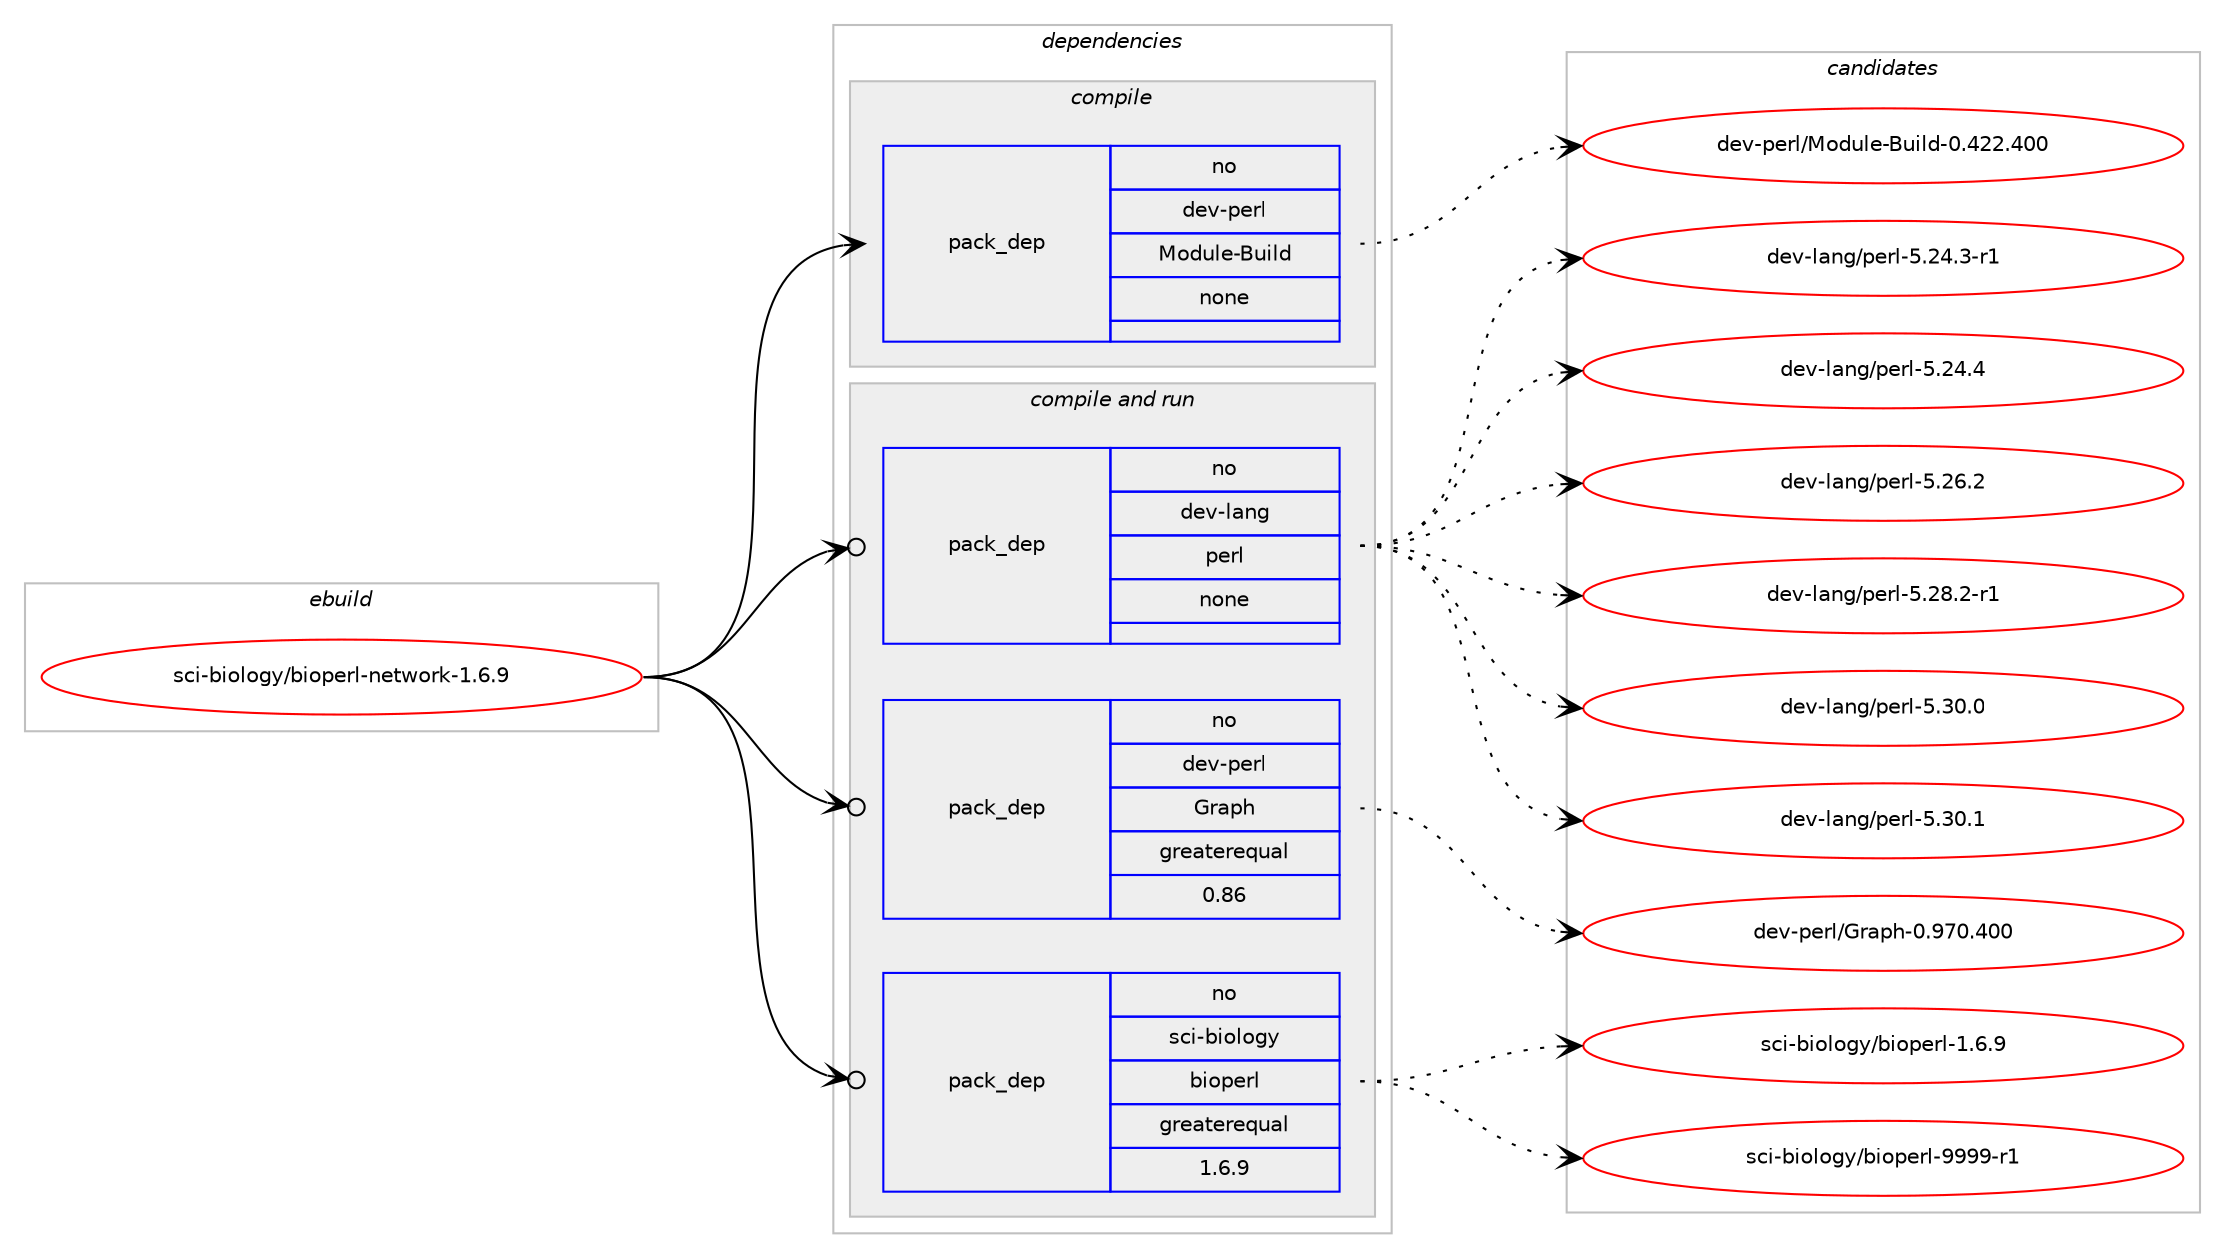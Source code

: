 digraph prolog {

# *************
# Graph options
# *************

newrank=true;
concentrate=true;
compound=true;
graph [rankdir=LR,fontname=Helvetica,fontsize=10,ranksep=1.5];#, ranksep=2.5, nodesep=0.2];
edge  [arrowhead=vee];
node  [fontname=Helvetica,fontsize=10];

# **********
# The ebuild
# **********

subgraph cluster_leftcol {
color=gray;
rank=same;
label=<<i>ebuild</i>>;
id [label="sci-biology/bioperl-network-1.6.9", color=red, width=4, href="../sci-biology/bioperl-network-1.6.9.svg"];
}

# ****************
# The dependencies
# ****************

subgraph cluster_midcol {
color=gray;
label=<<i>dependencies</i>>;
subgraph cluster_compile {
fillcolor="#eeeeee";
style=filled;
label=<<i>compile</i>>;
subgraph pack628191 {
dependency849798 [label=<<TABLE BORDER="0" CELLBORDER="1" CELLSPACING="0" CELLPADDING="4" WIDTH="220"><TR><TD ROWSPAN="6" CELLPADDING="30">pack_dep</TD></TR><TR><TD WIDTH="110">no</TD></TR><TR><TD>dev-perl</TD></TR><TR><TD>Module-Build</TD></TR><TR><TD>none</TD></TR><TR><TD></TD></TR></TABLE>>, shape=none, color=blue];
}
id:e -> dependency849798:w [weight=20,style="solid",arrowhead="vee"];
}
subgraph cluster_compileandrun {
fillcolor="#eeeeee";
style=filled;
label=<<i>compile and run</i>>;
subgraph pack628192 {
dependency849799 [label=<<TABLE BORDER="0" CELLBORDER="1" CELLSPACING="0" CELLPADDING="4" WIDTH="220"><TR><TD ROWSPAN="6" CELLPADDING="30">pack_dep</TD></TR><TR><TD WIDTH="110">no</TD></TR><TR><TD>dev-lang</TD></TR><TR><TD>perl</TD></TR><TR><TD>none</TD></TR><TR><TD></TD></TR></TABLE>>, shape=none, color=blue];
}
id:e -> dependency849799:w [weight=20,style="solid",arrowhead="odotvee"];
subgraph pack628193 {
dependency849800 [label=<<TABLE BORDER="0" CELLBORDER="1" CELLSPACING="0" CELLPADDING="4" WIDTH="220"><TR><TD ROWSPAN="6" CELLPADDING="30">pack_dep</TD></TR><TR><TD WIDTH="110">no</TD></TR><TR><TD>dev-perl</TD></TR><TR><TD>Graph</TD></TR><TR><TD>greaterequal</TD></TR><TR><TD>0.86</TD></TR></TABLE>>, shape=none, color=blue];
}
id:e -> dependency849800:w [weight=20,style="solid",arrowhead="odotvee"];
subgraph pack628194 {
dependency849801 [label=<<TABLE BORDER="0" CELLBORDER="1" CELLSPACING="0" CELLPADDING="4" WIDTH="220"><TR><TD ROWSPAN="6" CELLPADDING="30">pack_dep</TD></TR><TR><TD WIDTH="110">no</TD></TR><TR><TD>sci-biology</TD></TR><TR><TD>bioperl</TD></TR><TR><TD>greaterequal</TD></TR><TR><TD>1.6.9</TD></TR></TABLE>>, shape=none, color=blue];
}
id:e -> dependency849801:w [weight=20,style="solid",arrowhead="odotvee"];
}
subgraph cluster_run {
fillcolor="#eeeeee";
style=filled;
label=<<i>run</i>>;
}
}

# **************
# The candidates
# **************

subgraph cluster_choices {
rank=same;
color=gray;
label=<<i>candidates</i>>;

subgraph choice628191 {
color=black;
nodesep=1;
choice100101118451121011141084777111100117108101456611710510810045484652505046524848 [label="dev-perl/Module-Build-0.422.400", color=red, width=4,href="../dev-perl/Module-Build-0.422.400.svg"];
dependency849798:e -> choice100101118451121011141084777111100117108101456611710510810045484652505046524848:w [style=dotted,weight="100"];
}
subgraph choice628192 {
color=black;
nodesep=1;
choice100101118451089711010347112101114108455346505246514511449 [label="dev-lang/perl-5.24.3-r1", color=red, width=4,href="../dev-lang/perl-5.24.3-r1.svg"];
choice10010111845108971101034711210111410845534650524652 [label="dev-lang/perl-5.24.4", color=red, width=4,href="../dev-lang/perl-5.24.4.svg"];
choice10010111845108971101034711210111410845534650544650 [label="dev-lang/perl-5.26.2", color=red, width=4,href="../dev-lang/perl-5.26.2.svg"];
choice100101118451089711010347112101114108455346505646504511449 [label="dev-lang/perl-5.28.2-r1", color=red, width=4,href="../dev-lang/perl-5.28.2-r1.svg"];
choice10010111845108971101034711210111410845534651484648 [label="dev-lang/perl-5.30.0", color=red, width=4,href="../dev-lang/perl-5.30.0.svg"];
choice10010111845108971101034711210111410845534651484649 [label="dev-lang/perl-5.30.1", color=red, width=4,href="../dev-lang/perl-5.30.1.svg"];
dependency849799:e -> choice100101118451089711010347112101114108455346505246514511449:w [style=dotted,weight="100"];
dependency849799:e -> choice10010111845108971101034711210111410845534650524652:w [style=dotted,weight="100"];
dependency849799:e -> choice10010111845108971101034711210111410845534650544650:w [style=dotted,weight="100"];
dependency849799:e -> choice100101118451089711010347112101114108455346505646504511449:w [style=dotted,weight="100"];
dependency849799:e -> choice10010111845108971101034711210111410845534651484648:w [style=dotted,weight="100"];
dependency849799:e -> choice10010111845108971101034711210111410845534651484649:w [style=dotted,weight="100"];
}
subgraph choice628193 {
color=black;
nodesep=1;
choice1001011184511210111410847711149711210445484657554846524848 [label="dev-perl/Graph-0.970.400", color=red, width=4,href="../dev-perl/Graph-0.970.400.svg"];
dependency849800:e -> choice1001011184511210111410847711149711210445484657554846524848:w [style=dotted,weight="100"];
}
subgraph choice628194 {
color=black;
nodesep=1;
choice1159910545981051111081111031214798105111112101114108454946544657 [label="sci-biology/bioperl-1.6.9", color=red, width=4,href="../sci-biology/bioperl-1.6.9.svg"];
choice115991054598105111108111103121479810511111210111410845575757574511449 [label="sci-biology/bioperl-9999-r1", color=red, width=4,href="../sci-biology/bioperl-9999-r1.svg"];
dependency849801:e -> choice1159910545981051111081111031214798105111112101114108454946544657:w [style=dotted,weight="100"];
dependency849801:e -> choice115991054598105111108111103121479810511111210111410845575757574511449:w [style=dotted,weight="100"];
}
}

}

